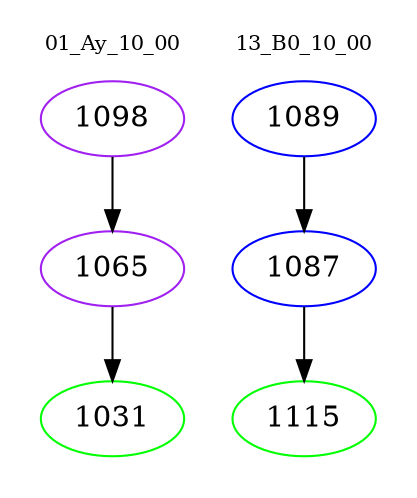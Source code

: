 digraph{
subgraph cluster_0 {
color = white
label = "01_Ay_10_00";
fontsize=10;
T0_1098 [label="1098", color="purple"]
T0_1098 -> T0_1065 [color="black"]
T0_1065 [label="1065", color="purple"]
T0_1065 -> T0_1031 [color="black"]
T0_1031 [label="1031", color="green"]
}
subgraph cluster_1 {
color = white
label = "13_B0_10_00";
fontsize=10;
T1_1089 [label="1089", color="blue"]
T1_1089 -> T1_1087 [color="black"]
T1_1087 [label="1087", color="blue"]
T1_1087 -> T1_1115 [color="black"]
T1_1115 [label="1115", color="green"]
}
}
